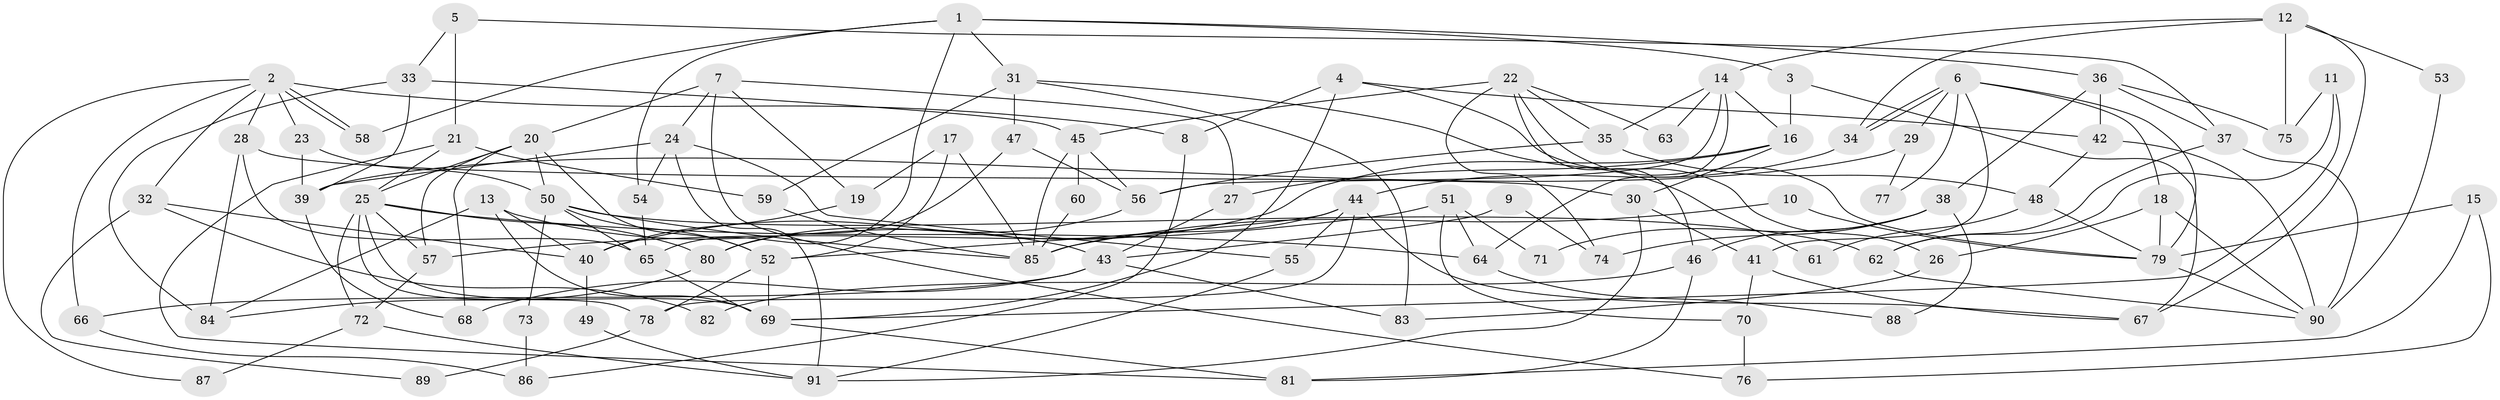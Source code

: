 // coarse degree distribution, {7: 0.21428571428571427, 8: 0.07142857142857142, 9: 0.10714285714285714, 4: 0.10714285714285714, 3: 0.10714285714285714, 11: 0.07142857142857142, 6: 0.21428571428571427, 2: 0.03571428571428571, 10: 0.03571428571428571, 12: 0.03571428571428571}
// Generated by graph-tools (version 1.1) at 2025/37/03/04/25 23:37:14]
// undirected, 91 vertices, 182 edges
graph export_dot {
  node [color=gray90,style=filled];
  1;
  2;
  3;
  4;
  5;
  6;
  7;
  8;
  9;
  10;
  11;
  12;
  13;
  14;
  15;
  16;
  17;
  18;
  19;
  20;
  21;
  22;
  23;
  24;
  25;
  26;
  27;
  28;
  29;
  30;
  31;
  32;
  33;
  34;
  35;
  36;
  37;
  38;
  39;
  40;
  41;
  42;
  43;
  44;
  45;
  46;
  47;
  48;
  49;
  50;
  51;
  52;
  53;
  54;
  55;
  56;
  57;
  58;
  59;
  60;
  61;
  62;
  63;
  64;
  65;
  66;
  67;
  68;
  69;
  70;
  71;
  72;
  73;
  74;
  75;
  76;
  77;
  78;
  79;
  80;
  81;
  82;
  83;
  84;
  85;
  86;
  87;
  88;
  89;
  90;
  91;
  1 -- 36;
  1 -- 65;
  1 -- 3;
  1 -- 31;
  1 -- 54;
  1 -- 58;
  2 -- 58;
  2 -- 58;
  2 -- 28;
  2 -- 8;
  2 -- 23;
  2 -- 32;
  2 -- 66;
  2 -- 87;
  3 -- 67;
  3 -- 16;
  4 -- 69;
  4 -- 42;
  4 -- 8;
  4 -- 26;
  5 -- 21;
  5 -- 37;
  5 -- 33;
  6 -- 79;
  6 -- 34;
  6 -- 34;
  6 -- 18;
  6 -- 29;
  6 -- 41;
  6 -- 77;
  7 -- 20;
  7 -- 24;
  7 -- 19;
  7 -- 27;
  7 -- 76;
  8 -- 86;
  9 -- 74;
  9 -- 43;
  10 -- 79;
  10 -- 85;
  11 -- 62;
  11 -- 69;
  11 -- 75;
  12 -- 34;
  12 -- 14;
  12 -- 53;
  12 -- 67;
  12 -- 75;
  13 -- 84;
  13 -- 69;
  13 -- 40;
  13 -- 43;
  14 -- 16;
  14 -- 56;
  14 -- 35;
  14 -- 63;
  14 -- 64;
  15 -- 76;
  15 -- 81;
  15 -- 79;
  16 -- 30;
  16 -- 27;
  16 -- 40;
  17 -- 52;
  17 -- 19;
  17 -- 85;
  18 -- 79;
  18 -- 26;
  18 -- 90;
  19 -- 40;
  20 -- 57;
  20 -- 68;
  20 -- 25;
  20 -- 50;
  20 -- 52;
  21 -- 25;
  21 -- 59;
  21 -- 81;
  22 -- 79;
  22 -- 35;
  22 -- 45;
  22 -- 46;
  22 -- 63;
  22 -- 74;
  23 -- 50;
  23 -- 39;
  24 -- 39;
  24 -- 54;
  24 -- 55;
  24 -- 91;
  25 -- 78;
  25 -- 57;
  25 -- 64;
  25 -- 69;
  25 -- 72;
  25 -- 80;
  26 -- 83;
  27 -- 43;
  28 -- 84;
  28 -- 65;
  28 -- 30;
  29 -- 39;
  29 -- 77;
  30 -- 41;
  30 -- 91;
  31 -- 83;
  31 -- 47;
  31 -- 59;
  31 -- 61;
  32 -- 40;
  32 -- 82;
  32 -- 89;
  33 -- 45;
  33 -- 39;
  33 -- 84;
  34 -- 44;
  35 -- 56;
  35 -- 48;
  36 -- 75;
  36 -- 37;
  36 -- 38;
  36 -- 42;
  37 -- 62;
  37 -- 90;
  38 -- 46;
  38 -- 71;
  38 -- 74;
  38 -- 88;
  39 -- 68;
  40 -- 49;
  41 -- 67;
  41 -- 70;
  42 -- 90;
  42 -- 48;
  43 -- 66;
  43 -- 68;
  43 -- 83;
  44 -- 55;
  44 -- 52;
  44 -- 67;
  44 -- 78;
  44 -- 85;
  45 -- 85;
  45 -- 56;
  45 -- 60;
  46 -- 81;
  46 -- 82;
  47 -- 56;
  47 -- 80;
  48 -- 61;
  48 -- 79;
  49 -- 91;
  50 -- 85;
  50 -- 52;
  50 -- 62;
  50 -- 65;
  50 -- 73;
  51 -- 57;
  51 -- 64;
  51 -- 70;
  51 -- 71;
  52 -- 69;
  52 -- 78;
  53 -- 90;
  54 -- 65;
  55 -- 91;
  56 -- 80;
  57 -- 72;
  59 -- 85;
  60 -- 85;
  62 -- 90;
  64 -- 88;
  65 -- 69;
  66 -- 86;
  69 -- 81;
  70 -- 76;
  72 -- 91;
  72 -- 87;
  73 -- 86;
  78 -- 89;
  79 -- 90;
  80 -- 84;
}
